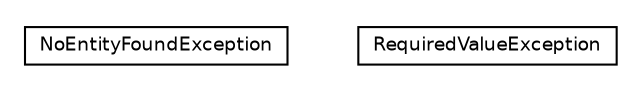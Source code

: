 #!/usr/local/bin/dot
#
# Class diagram 
# Generated by UMLGraph version R5_6-24-gf6e263 (http://www.umlgraph.org/)
#

digraph G {
	edge [fontname="Helvetica",fontsize=10,labelfontname="Helvetica",labelfontsize=10];
	node [fontname="Helvetica",fontsize=10,shape=plaintext];
	nodesep=0.25;
	ranksep=0.5;
	// net.ljcomputing.core.exception.NoEntityFoundException
	c47 [label=<<table title="net.ljcomputing.core.exception.NoEntityFoundException" border="0" cellborder="1" cellspacing="0" cellpadding="2" port="p" href="./NoEntityFoundException.html">
		<tr><td><table border="0" cellspacing="0" cellpadding="1">
<tr><td align="center" balign="center"> NoEntityFoundException </td></tr>
		</table></td></tr>
		</table>>, URL="./NoEntityFoundException.html", fontname="Helvetica", fontcolor="black", fontsize=9.0];
	// net.ljcomputing.core.exception.RequiredValueException
	c48 [label=<<table title="net.ljcomputing.core.exception.RequiredValueException" border="0" cellborder="1" cellspacing="0" cellpadding="2" port="p" href="./RequiredValueException.html">
		<tr><td><table border="0" cellspacing="0" cellpadding="1">
<tr><td align="center" balign="center"> RequiredValueException </td></tr>
		</table></td></tr>
		</table>>, URL="./RequiredValueException.html", fontname="Helvetica", fontcolor="black", fontsize=9.0];
}

